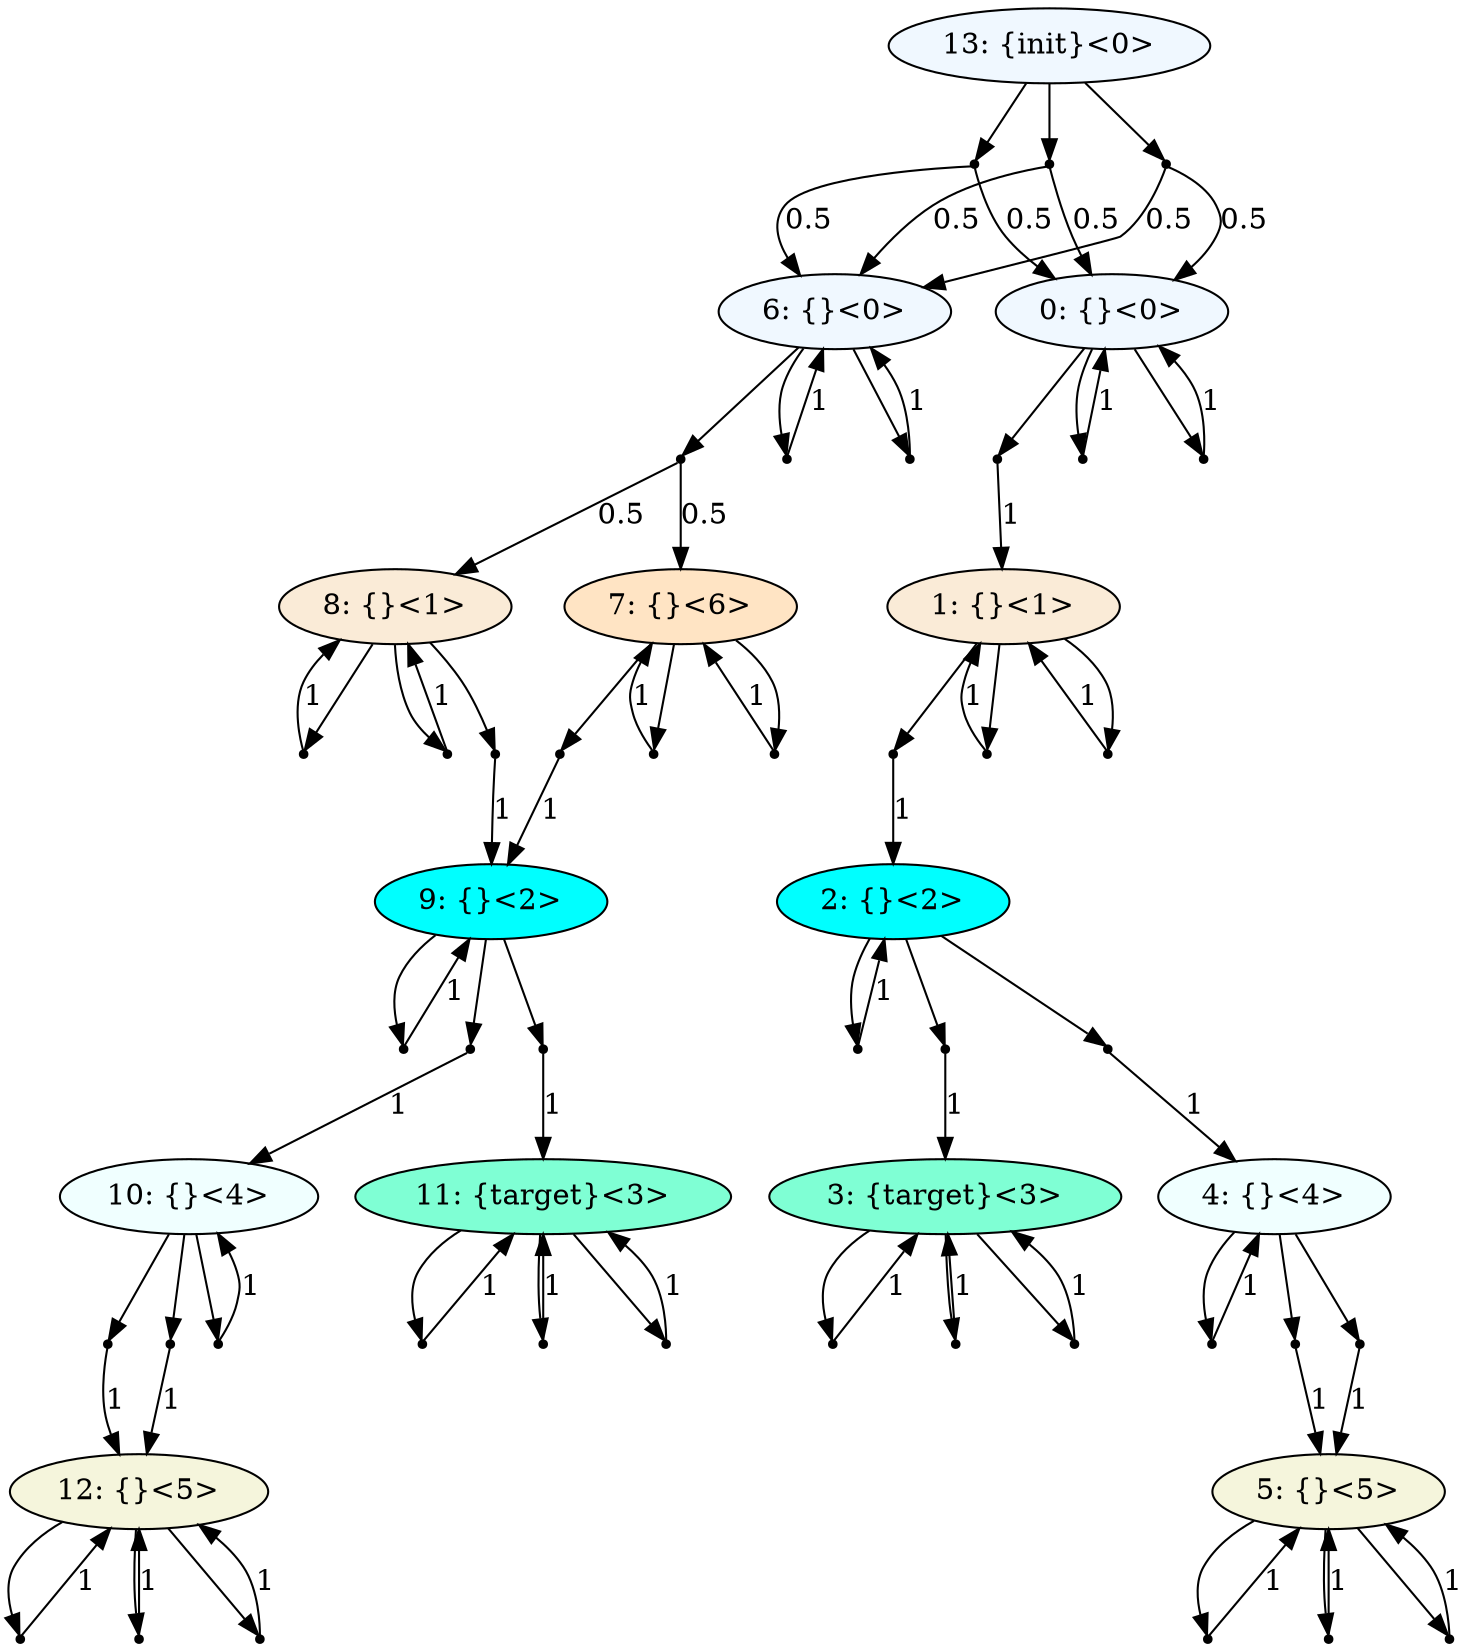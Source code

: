 digraph model {
	0 [ label = "0: {}<0>"style=filled fillcolor="aliceblue" ];
	1 [ label = "1: {}<1>"style=filled fillcolor="antiquewhite" ];
	2 [ label = "2: {}<2>"style=filled fillcolor="aqua" ];
	3 [ label = "3: {target}<3>"style=filled fillcolor="aquamarine" ];
	4 [ label = "4: {}<4>"style=filled fillcolor="azure" ];
	5 [ label = "5: {}<5>"style=filled fillcolor="beige" ];
	6 [ label = "6: {}<0>"style=filled fillcolor="aliceblue" ];
	7 [ label = "7: {}<6>"style=filled fillcolor="bisque" ];
	8 [ label = "8: {}<1>"style=filled fillcolor="antiquewhite" ];
	9 [ label = "9: {}<2>"style=filled fillcolor="aqua" ];
	10 [ label = "10: {}<4>"style=filled fillcolor="azure" ];
	11 [ label = "11: {target}<3>"style=filled fillcolor="aquamarine" ];
	12 [ label = "12: {}<5>"style=filled fillcolor="beige" ];
	13 [ label = "13: {init}<0>"style=filled fillcolor="aliceblue" ];
	"0c0" [shape = "point"];
	0 -> "0c0";
	"0c0" -> 1 [ label= "1" ];
	"0c1" [shape = "point"];
	0 -> "0c1";
	"0c1" -> 0 [ label= "1" ];
	"0c2" [shape = "point"];
	0 -> "0c2";
	"0c2" -> 0 [ label= "1" ];
	"1c0" [shape = "point"];
	1 -> "1c0";
	"1c0" -> 2 [ label= "1" ];
	"1c1" [shape = "point"];
	1 -> "1c1";
	"1c1" -> 1 [ label= "1" ];
	"1c2" [shape = "point"];
	1 -> "1c2";
	"1c2" -> 1 [ label= "1" ];
	"2c0" [shape = "point"];
	2 -> "2c0";
	"2c0" -> 2 [ label= "1" ];
	"2c1" [shape = "point"];
	2 -> "2c1";
	"2c1" -> 3 [ label= "1" ];
	"2c2" [shape = "point"];
	2 -> "2c2";
	"2c2" -> 4 [ label= "1" ];
	"3c0" [shape = "point"];
	3 -> "3c0";
	"3c0" -> 3 [ label= "1" ];
	"3c1" [shape = "point"];
	3 -> "3c1";
	"3c1" -> 3 [ label= "1" ];
	"3c2" [shape = "point"];
	3 -> "3c2";
	"3c2" -> 3 [ label= "1" ];
	"4c0" [shape = "point"];
	4 -> "4c0";
	"4c0" -> 4 [ label= "1" ];
	"4c1" [shape = "point"];
	4 -> "4c1";
	"4c1" -> 5 [ label= "1" ];
	"4c2" [shape = "point"];
	4 -> "4c2";
	"4c2" -> 5 [ label= "1" ];
	"5c0" [shape = "point"];
	5 -> "5c0";
	"5c0" -> 5 [ label= "1" ];
	"5c1" [shape = "point"];
	5 -> "5c1";
	"5c1" -> 5 [ label= "1" ];
	"5c2" [shape = "point"];
	5 -> "5c2";
	"5c2" -> 5 [ label= "1" ];
	"6c0" [shape = "point"];
	6 -> "6c0";
	"6c0" -> 7 [ label= "0.5" ];
	"6c0" -> 8 [ label= "0.5" ];
	"6c1" [shape = "point"];
	6 -> "6c1";
	"6c1" -> 6 [ label= "1" ];
	"6c2" [shape = "point"];
	6 -> "6c2";
	"6c2" -> 6 [ label= "1" ];
	"7c0" [shape = "point"];
	7 -> "7c0";
	"7c0" -> 9 [ label= "1" ];
	"7c1" [shape = "point"];
	7 -> "7c1";
	"7c1" -> 7 [ label= "1" ];
	"7c2" [shape = "point"];
	7 -> "7c2";
	"7c2" -> 7 [ label= "1" ];
	"8c0" [shape = "point"];
	8 -> "8c0";
	"8c0" -> 9 [ label= "1" ];
	"8c1" [shape = "point"];
	8 -> "8c1";
	"8c1" -> 8 [ label= "1" ];
	"8c2" [shape = "point"];
	8 -> "8c2";
	"8c2" -> 8 [ label= "1" ];
	"9c0" [shape = "point"];
	9 -> "9c0";
	"9c0" -> 9 [ label= "1" ];
	"9c1" [shape = "point"];
	9 -> "9c1";
	"9c1" -> 10 [ label= "1" ];
	"9c2" [shape = "point"];
	9 -> "9c2";
	"9c2" -> 11 [ label= "1" ];
	"10c0" [shape = "point"];
	10 -> "10c0";
	"10c0" -> 10 [ label= "1" ];
	"10c1" [shape = "point"];
	10 -> "10c1";
	"10c1" -> 12 [ label= "1" ];
	"10c2" [shape = "point"];
	10 -> "10c2";
	"10c2" -> 12 [ label= "1" ];
	"11c0" [shape = "point"];
	11 -> "11c0";
	"11c0" -> 11 [ label= "1" ];
	"11c1" [shape = "point"];
	11 -> "11c1";
	"11c1" -> 11 [ label= "1" ];
	"11c2" [shape = "point"];
	11 -> "11c2";
	"11c2" -> 11 [ label= "1" ];
	"12c0" [shape = "point"];
	12 -> "12c0";
	"12c0" -> 12 [ label= "1" ];
	"12c1" [shape = "point"];
	12 -> "12c1";
	"12c1" -> 12 [ label= "1" ];
	"12c2" [shape = "point"];
	12 -> "12c2";
	"12c2" -> 12 [ label= "1" ];
	"13c0" [shape = "point"];
	13 -> "13c0";
	"13c0" -> 0 [ label= "0.5" ];
	"13c0" -> 6 [ label= "0.5" ];
	"13c1" [shape = "point"];
	13 -> "13c1";
	"13c1" -> 0 [ label= "0.5" ];
	"13c1" -> 6 [ label= "0.5" ];
	"13c2" [shape = "point"];
	13 -> "13c2";
	"13c2" -> 0 [ label= "0.5" ];
	"13c2" -> 6 [ label= "0.5" ];
}
